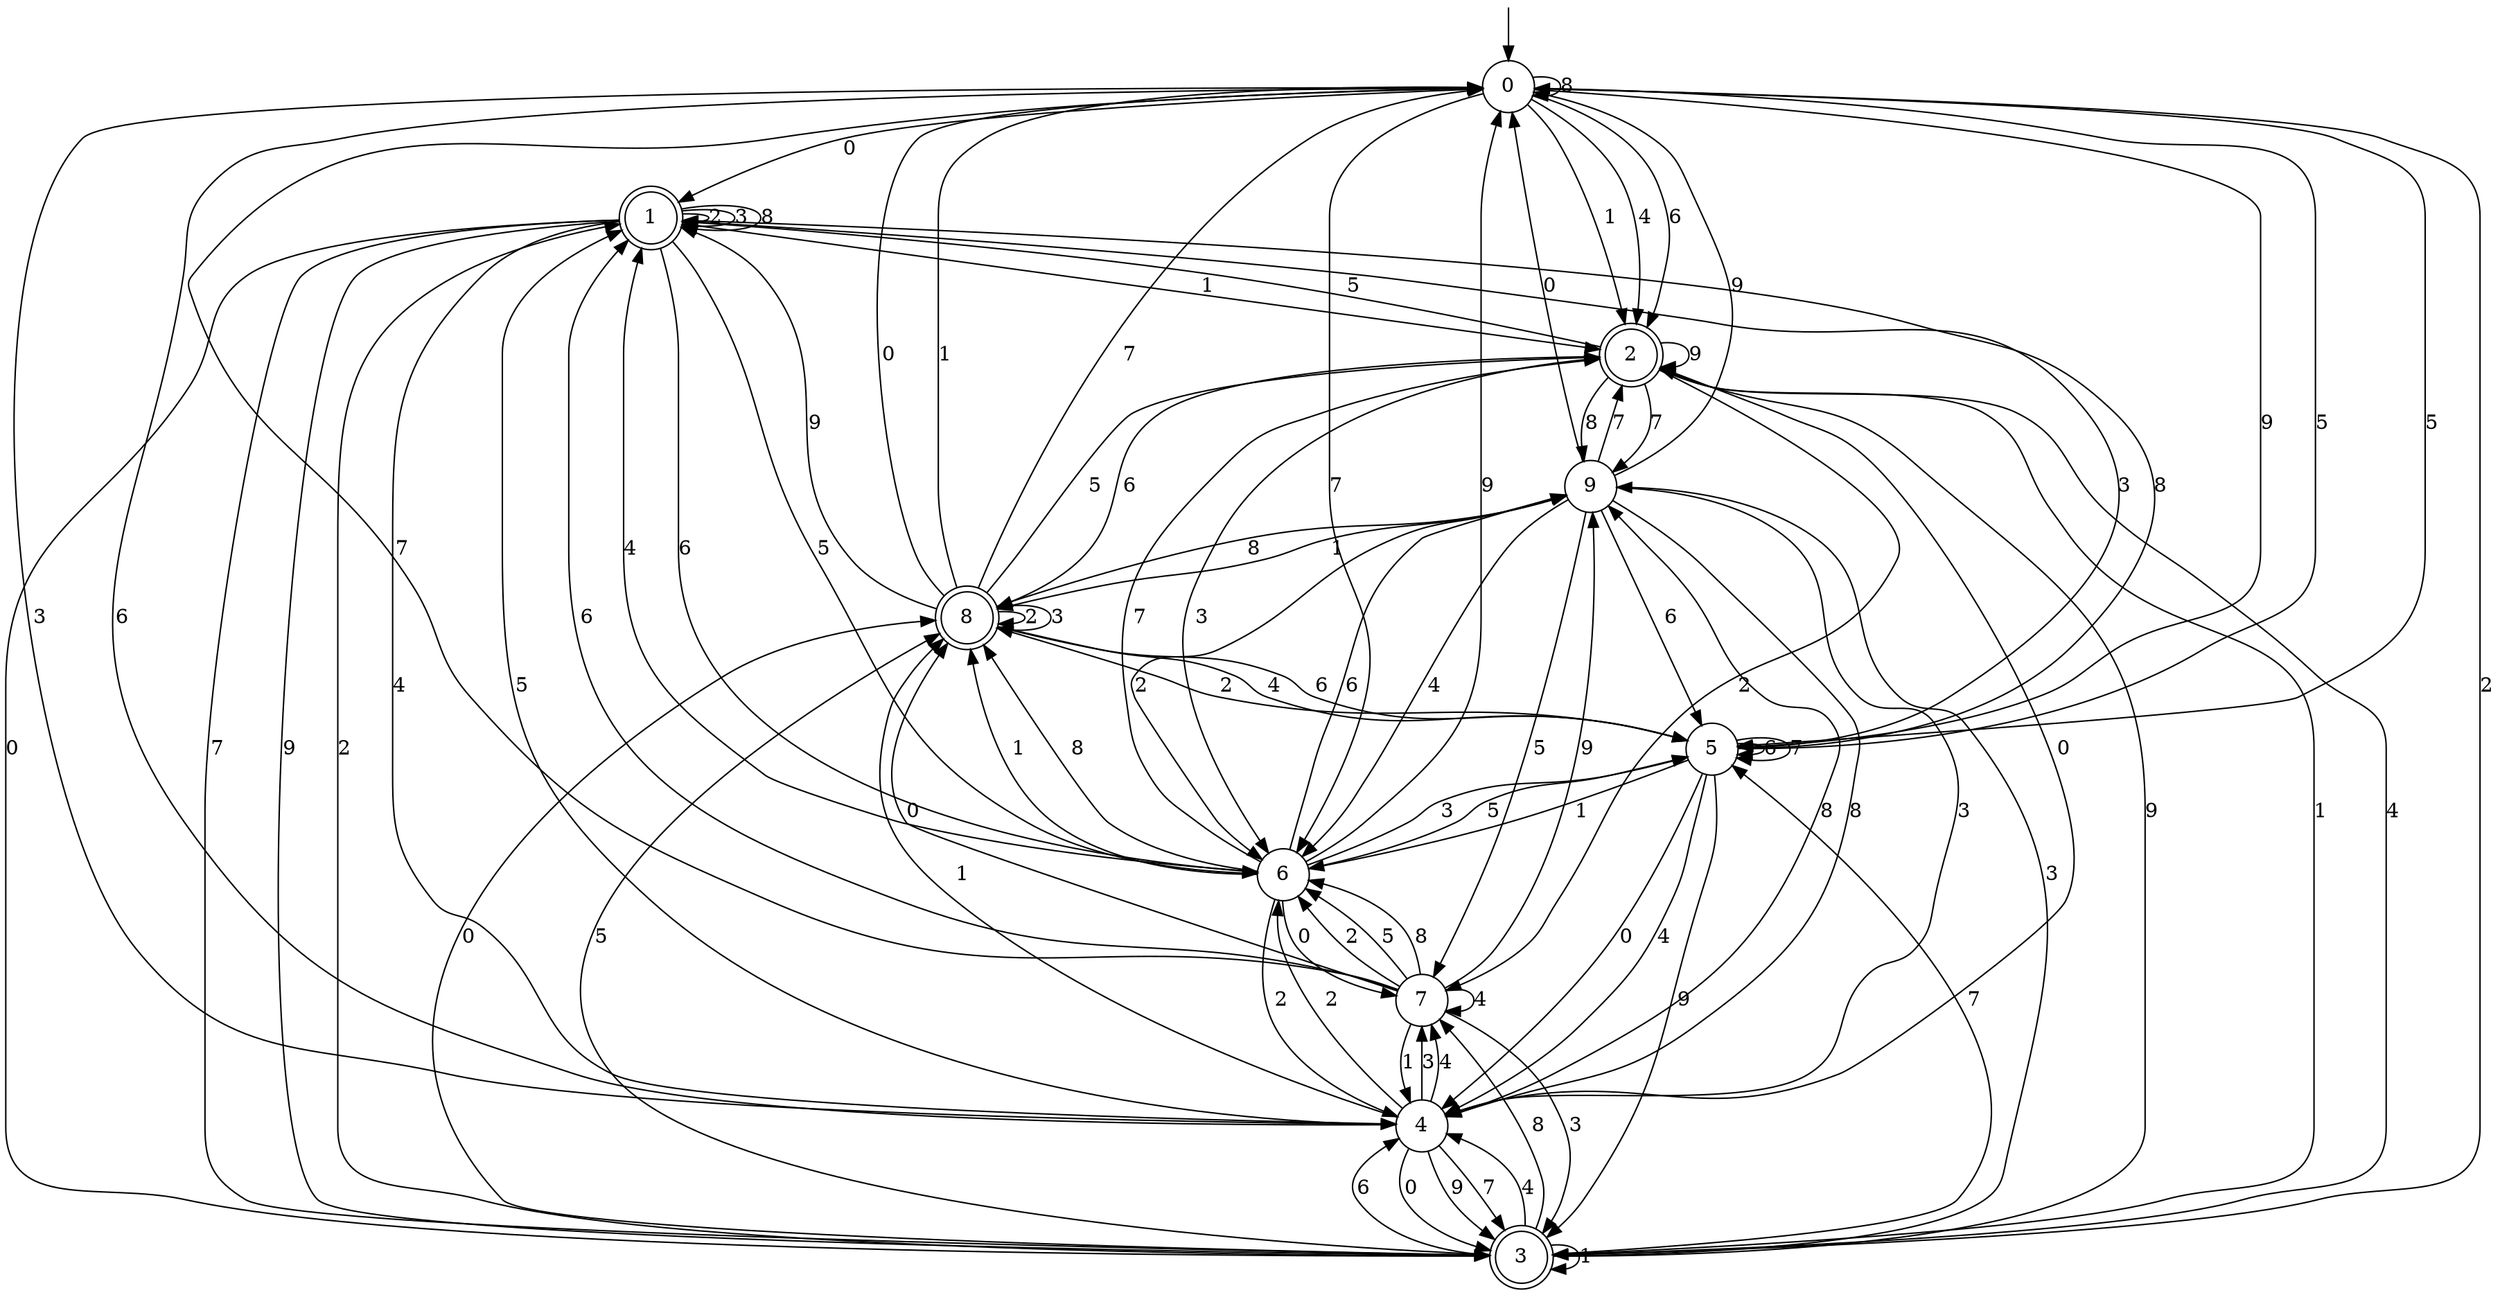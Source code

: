 digraph g {

	s0 [shape="circle" label="0"];
	s1 [shape="doublecircle" label="1"];
	s2 [shape="doublecircle" label="2"];
	s3 [shape="doublecircle" label="3"];
	s4 [shape="circle" label="4"];
	s5 [shape="circle" label="5"];
	s6 [shape="circle" label="6"];
	s7 [shape="circle" label="7"];
	s8 [shape="doublecircle" label="8"];
	s9 [shape="circle" label="9"];
	s0 -> s1 [label="0"];
	s0 -> s2 [label="1"];
	s0 -> s3 [label="2"];
	s0 -> s4 [label="3"];
	s0 -> s2 [label="4"];
	s0 -> s5 [label="5"];
	s0 -> s2 [label="6"];
	s0 -> s6 [label="7"];
	s0 -> s0 [label="8"];
	s0 -> s5 [label="9"];
	s1 -> s3 [label="0"];
	s1 -> s2 [label="1"];
	s1 -> s1 [label="2"];
	s1 -> s1 [label="3"];
	s1 -> s4 [label="4"];
	s1 -> s6 [label="5"];
	s1 -> s6 [label="6"];
	s1 -> s3 [label="7"];
	s1 -> s1 [label="8"];
	s1 -> s3 [label="9"];
	s2 -> s4 [label="0"];
	s2 -> s3 [label="1"];
	s2 -> s7 [label="2"];
	s2 -> s6 [label="3"];
	s2 -> s3 [label="4"];
	s2 -> s1 [label="5"];
	s2 -> s8 [label="6"];
	s2 -> s9 [label="7"];
	s2 -> s9 [label="8"];
	s2 -> s2 [label="9"];
	s3 -> s8 [label="0"];
	s3 -> s3 [label="1"];
	s3 -> s1 [label="2"];
	s3 -> s9 [label="3"];
	s3 -> s4 [label="4"];
	s3 -> s8 [label="5"];
	s3 -> s4 [label="6"];
	s3 -> s5 [label="7"];
	s3 -> s7 [label="8"];
	s3 -> s2 [label="9"];
	s4 -> s3 [label="0"];
	s4 -> s8 [label="1"];
	s4 -> s6 [label="2"];
	s4 -> s7 [label="3"];
	s4 -> s7 [label="4"];
	s4 -> s1 [label="5"];
	s4 -> s0 [label="6"];
	s4 -> s3 [label="7"];
	s4 -> s9 [label="8"];
	s4 -> s3 [label="9"];
	s5 -> s4 [label="0"];
	s5 -> s6 [label="1"];
	s5 -> s8 [label="2"];
	s5 -> s1 [label="3"];
	s5 -> s4 [label="4"];
	s5 -> s0 [label="5"];
	s5 -> s5 [label="6"];
	s5 -> s5 [label="7"];
	s5 -> s1 [label="8"];
	s5 -> s3 [label="9"];
	s6 -> s7 [label="0"];
	s6 -> s8 [label="1"];
	s6 -> s4 [label="2"];
	s6 -> s5 [label="3"];
	s6 -> s1 [label="4"];
	s6 -> s5 [label="5"];
	s6 -> s9 [label="6"];
	s6 -> s2 [label="7"];
	s6 -> s8 [label="8"];
	s6 -> s0 [label="9"];
	s7 -> s8 [label="0"];
	s7 -> s4 [label="1"];
	s7 -> s6 [label="2"];
	s7 -> s3 [label="3"];
	s7 -> s7 [label="4"];
	s7 -> s6 [label="5"];
	s7 -> s1 [label="6"];
	s7 -> s0 [label="7"];
	s7 -> s6 [label="8"];
	s7 -> s9 [label="9"];
	s8 -> s0 [label="0"];
	s8 -> s0 [label="1"];
	s8 -> s8 [label="2"];
	s8 -> s8 [label="3"];
	s8 -> s5 [label="4"];
	s8 -> s2 [label="5"];
	s8 -> s5 [label="6"];
	s8 -> s0 [label="7"];
	s8 -> s9 [label="8"];
	s8 -> s1 [label="9"];
	s9 -> s0 [label="0"];
	s9 -> s8 [label="1"];
	s9 -> s6 [label="2"];
	s9 -> s4 [label="3"];
	s9 -> s6 [label="4"];
	s9 -> s7 [label="5"];
	s9 -> s5 [label="6"];
	s9 -> s2 [label="7"];
	s9 -> s4 [label="8"];
	s9 -> s0 [label="9"];

__start0 [label="" shape="none" width="0" height="0"];
__start0 -> s0;

}
